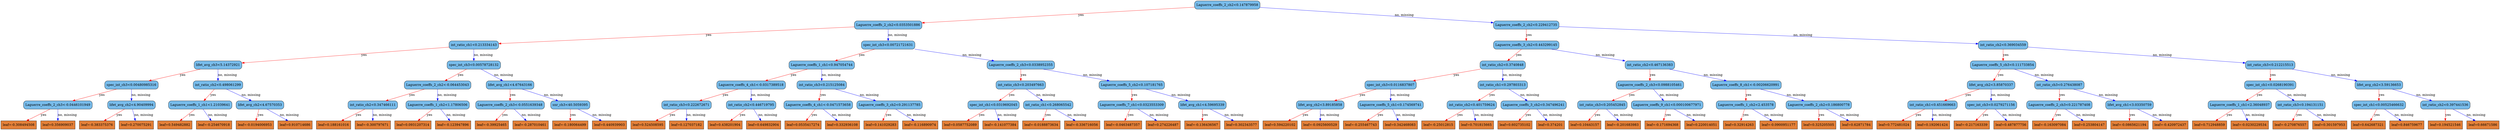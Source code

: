 digraph {
	graph [bb="0,0,8671.6,567",
		rankdir=TB
	];
	node [label="\N"];
	0	[fillcolor="#78bceb",
		height=0.5,
		label="Laguerre_coeffs_2_ch2<0.147879958",
		pos="4788.1,549",
		shape=box,
		style="filled, rounded",
		width=3.1076];
	1	[fillcolor="#78bceb",
		height=0.5,
		label="Laguerre_coeffs_2_ch2<0.0353501886",
		pos="3279.1,460.5",
		shape=box,
		style="filled, rounded",
		width=3.2014];
	0 -> 1	[color="#FF0000",
		label=yes,
		lp="4178.1,504.75",
		pos="e,3394.6,468.12 4675.9,541.57 4401.1,525.81 3695.5,485.37 3406,468.77"];
	2	[fillcolor="#78bceb",
		height=0.5,
		label="Laguerre_coeffs_2_ch2<0.229412735",
		pos="5557.1,460.5",
		shape=box,
		style="filled, rounded",
		width=3.1076];
	0 -> 2	[color="#0000FF",
		label="no, missing",
		lp="5274,504.75",
		pos="e,5445,474.11 4900.4,535.38 5042.5,519.39 5286.5,491.95 5433.7,475.39"];
	3	[fillcolor="#78bceb",
		height=0.5,
		label="int_ratio_ch1<0.213334143",
		pos="1621.1,372",
		shape=box,
		style="filled, rounded",
		width=2.3264];
	1 -> 3	[color="#FF0000",
		label=yes,
		lp="2608.1,416.25",
		pos="e,1705.2,377.39 3163.5,453.47 2852.5,437.24 2002.3,392.88 1716.4,377.97"];
	4	[fillcolor="#78bceb",
		height=0.5,
		label="spec_int_ch3<0.00721721631",
		pos="3279.1,372",
		shape=box,
		style="filled, rounded",
		width=2.5035];
	1 -> 4	[color="#0000FF",
		label="no, missing",
		lp="3311,416.25",
		pos="e,3279.1,390.35 3279.1,442.41 3279.1,430.76 3279.1,415.05 3279.1,401.52"];
	5	[fillcolor="#78bceb",
		height=0.5,
		label="Laguerre_coeffs_3_ch2<0.443299145",
		pos="5557.1,372",
		shape=box,
		style="filled, rounded",
		width=3.1076];
	2 -> 5	[color="#FF0000",
		label=yes,
		lp="5566.1,416.25",
		pos="e,5557.1,390.35 5557.1,442.41 5557.1,430.76 5557.1,415.05 5557.1,401.52"];
	6	[fillcolor="#78bceb",
		height=0.5,
		label="int_ratio_ch2<0.369034559",
		pos="6993.1,372",
		shape=box,
		style="filled, rounded",
		width=2.3264];
	2 -> 6	[color="#0000FF",
		label="no, missing",
		lp="6436,416.25",
		pos="e,6909.3,378.05 5669.2,452.75 5943.1,436.25 6642.4,394.13 6897.8,378.74"];
	7	[fillcolor="#78bceb",
		height=0.5,
		label="lifet_avg_ch3<5.14372921",
		pos="809.12,283.5",
		shape=box,
		style="filled, rounded",
		width=2.2639];
	3 -> 7	[color="#FF0000",
		label=yes,
		lp="1297.1,327.75",
		pos="e,890.91,293.21 1536.9,362.03 1383.9,345.73 1061.3,311.37 902.08,294.4"];
	8	[fillcolor="#78bceb",
		height=0.5,
		label="spec_int_ch3<0.00578728132",
		pos="1621.1,283.5",
		shape=box,
		style="filled, rounded",
		width=2.5035];
	3 -> 8	[color="#0000FF",
		label="no, missing",
		lp="1653,327.75",
		pos="e,1621.1,301.85 1621.1,353.91 1621.1,342.26 1621.1,326.55 1621.1,313.02"];
	9	[fillcolor="#78bceb",
		height=0.5,
		label="Laguerre_coeffs_1_ch1<0.947054744",
		pos="2924.1,283.5",
		shape=box,
		style="filled, rounded",
		width=3.1076];
	4 -> 9	[color="#FF0000",
		label=yes,
		lp="3143.1,327.75",
		pos="e,2995.7,301.95 3207.7,353.6 3149.7,339.46 3067.7,319.49 3006.8,304.65"];
	10	[fillcolor="#78bceb",
		height=0.5,
		label="Laguerre_coeffs_2_ch3<0.0338952355",
		pos="3545.1,283.5",
		shape=box,
		style="filled, rounded",
		width=3.2014];
	4 -> 10	[color="#0000FF",
		label="no, missing",
		lp="3468,327.75",
		pos="e,3491.7,301.87 3332.6,353.6 3375.4,339.7 3435.4,320.17 3480.8,305.42"];
	15	[fillcolor="#78bceb",
		height=0.5,
		label="spec_int_ch3<0.00480985316",
		pos="441.12,195",
		shape=box,
		style="filled, rounded",
		width=2.5035];
	7 -> 15	[color="#FF0000",
		label=yes,
		lp="667.12,239.25",
		pos="e,515.35,213.45 735.1,265.1 674.81,250.93 589.63,230.91 526.48,216.06"];
	16	[fillcolor="#78bceb",
		height=0.5,
		label="int_ratio_ch2<0.498061299",
		pos="809.12,195",
		shape=box,
		style="filled, rounded",
		width=2.3264];
	7 -> 16	[color="#0000FF",
		label="no, missing",
		lp="841,239.25",
		pos="e,809.12,213.35 809.12,265.41 809.12,253.76 809.12,238.05 809.12,224.52"];
	17	[fillcolor="#78bceb",
		height=0.5,
		label="Laguerre_coeffs_2_ch2<-0.064453043",
		pos="1507.1,195",
		shape=box,
		style="filled, rounded",
		width=3.1701];
	8 -> 17	[color="#FF0000",
		label=yes,
		lp="1584.1,239.25",
		pos="e,1529.9,213.27 1598.3,265.2 1581.3,252.3 1557.9,234.5 1539,220.18"];
	18	[fillcolor="#78bceb",
		height=0.5,
		label="lifet_avg_ch1<4.67643166",
		pos="1766.1,195",
		shape=box,
		style="filled, rounded",
		width=2.2639];
	8 -> 18	[color="#0000FF",
		label="no, missing",
		lp="1739,239.25",
		pos="e,1737.2,213.27 1650.1,265.2 1672.3,251.94 1703.2,233.52 1727.5,219.01"];
	31	[fillcolor="#78bceb",
		height=0.5,
		label="Laguerre_coeffs_2_ch3<-0.0446101949",
		pos="196.12,106.5",
		shape=box,
		style="filled, rounded",
		width=3.2639];
	15 -> 31	[color="#FF0000",
		label=yes,
		lp="350.12,150.75",
		pos="e,245.33,124.87 391.84,176.6 352.72,162.79 297.86,143.42 256.17,128.7"];
	32	[fillcolor="#78bceb",
		height=0.5,
		label="lifet_avg_ch2<4.90409994",
		pos="441.12,106.5",
		shape=box,
		style="filled, rounded",
		width=2.2639];
	15 -> 32	[color="#0000FF",
		label="no, missing",
		lp="473,150.75",
		pos="e,441.12,124.85 441.12,176.91 441.12,165.26 441.12,149.55 441.12,136.02"];
	33	[fillcolor="#78bceb",
		height=0.5,
		label="Laguerre_coeffs_1_ch1<1.21039641",
		pos="705.12,106.5",
		shape=box,
		style="filled, rounded",
		width=3.0139];
	16 -> 33	[color="#FF0000",
		label=yes,
		lp="776.12,150.75",
		pos="e,725.99,124.85 788.58,176.91 773.15,164.08 751.81,146.33 734.57,131.99"];
	34	[fillcolor="#78bceb",
		height=0.5,
		label="lifet_avg_ch2<4.67570353",
		pos="913.12,106.5",
		shape=box,
		style="filled, rounded",
		width=2.2639];
	16 -> 34	[color="#0000FF",
		label="no, missing",
		lp="903,150.75",
		pos="e,892.26,124.85 829.67,176.91 845.1,164.08 866.44,146.33 883.68,131.99"];
	63	[fillcolor="#e48038",
		height=0.5,
		label="leaf=-0.308494508",
		pos="60.125,18",
		shape=box,
		style=filled,
		width=1.6701];
	31 -> 63	[color="#FF0000",
		label=yes,
		lp="150.12,62.25",
		pos="e,87.273,36.267 168.93,88.203 148.27,75.062 119.63,56.846 96.92,42.403"];
	64	[fillcolor="#e48038",
		height=0.5,
		label="leaf=0.356909037",
		pos="196.12,18",
		shape=box,
		style=filled,
		width=1.6076];
	31 -> 64	[color="#0000FF",
		label="no, missing",
		lp="228,62.25",
		pos="e,196.12,36.35 196.12,88.41 196.12,76.758 196.12,61.047 196.12,47.519"];
	65	[fillcolor="#e48038",
		height=0.5,
		label="leaf=-0.383375376",
		pos="332.12,18",
		shape=box,
		style=filled,
		width=1.6701];
	32 -> 65	[color="#FF0000",
		label=yes,
		lp="406.12,62.25",
		pos="e,353.88,36.267 419.33,88.203 403.14,75.356 380.84,57.661 362.85,43.38"];
	66	[fillcolor="#e48038",
		height=0.5,
		label="leaf=0.270075291",
		pos="468.12,18",
		shape=box,
		style=filled,
		width=1.6076];
	32 -> 66	[color="#0000FF",
		label="no, missing",
		lp="489,62.25",
		pos="e,462.71,36.35 446.46,88.41 450.13,76.64 455.1,60.729 459.35,47.11"];
	67	[fillcolor="#e48038",
		height=0.5,
		label="leaf=0.549482882",
		pos="602.12,18",
		shape=box,
		style=filled,
		width=1.6076];
	33 -> 67	[color="#FF0000",
		label=yes,
		lp="672.12,62.25",
		pos="e,622.78,36.35 684.78,88.41 669.5,75.581 648.36,57.831 631.29,43.493"];
	68	[fillcolor="#e48038",
		height=0.5,
		label="leaf=-0.254670918",
		pos="738.12,18",
		shape=box,
		style=filled,
		width=1.6701];
	33 -> 68	[color="#0000FF",
		label="no, missing",
		lp="757,62.25",
		pos="e,731.51,36.35 711.64,88.41 716.18,76.522 722.33,60.41 727.56,46.702"];
	69	[fillcolor="#e48038",
		height=0.5,
		label="leaf=-0.0194006953",
		pos="880.12,18",
		shape=box,
		style=filled,
		width=1.7639];
	34 -> 69	[color="#FF0000",
		label=yes,
		lp="909.12,62.25",
		pos="e,886.74,36.35 906.61,88.41 902.07,76.522 895.92,60.41 890.69,46.702"];
	70	[fillcolor="#e48038",
		height=0.5,
		label="leaf=0.910714686",
		pos="1019.1,18",
		shape=box,
		style=filled,
		width=1.6076];
	34 -> 70	[color="#0000FF",
		label="no, missing",
		lp="1008,62.25",
		pos="e,997.97,36.267 934.32,88.203 950.06,75.356 971.75,57.661 989.25,43.38"];
	35	[fillcolor="#78bceb",
		height=0.5,
		label="int_ratio_ch2<0.347466111",
		pos="1289.1,106.5",
		shape=box,
		style="filled, rounded",
		width=2.3264];
	17 -> 35	[color="#FF0000",
		label=yes,
		lp="1427.1,150.75",
		pos="e,1332.9,124.87 1463.3,176.6 1428.8,162.9 1380.5,143.75 1343.5,129.08"];
	36	[fillcolor="#78bceb",
		height=0.5,
		label="Laguerre_coeffs_1_ch2<1.17806506",
		pos="1507.1,106.5",
		shape=box,
		style="filled, rounded",
		width=3.0139];
	17 -> 36	[color="#0000FF",
		label="no, missing",
		lp="1539,150.75",
		pos="e,1507.1,124.85 1507.1,176.91 1507.1,165.26 1507.1,149.55 1507.1,136.02"];
	37	[fillcolor="#78bceb",
		height=0.5,
		label="Laguerre_coeffs_2_ch3<-0.0551639348",
		pos="1766.1,106.5",
		shape=box,
		style="filled, rounded",
		width=3.2639];
	18 -> 37	[color="#FF0000",
		label=yes,
		lp="1775.1,150.75",
		pos="e,1766.1,124.85 1766.1,176.91 1766.1,165.26 1766.1,149.55 1766.1,136.02"];
	38	[fillcolor="#78bceb",
		height=0.5,
		label="snr_ch3<40.5059395",
		pos="1975.1,106.5",
		shape=box,
		style="filled, rounded",
		width=1.8264];
	18 -> 38	[color="#0000FF",
		label="no, missing",
		lp="1922,150.75",
		pos="e,1933.1,124.87 1808.2,176.6 1841.1,162.96 1887.1,143.91 1922.5,129.27"];
	71	[fillcolor="#e48038",
		height=0.5,
		label="leaf=0.188161016",
		pos="1153.1,18",
		shape=box,
		style=filled,
		width=1.6076];
	35 -> 71	[color="#FF0000",
		label=yes,
		lp="1243.1,62.25",
		pos="e,1180.3,36.267 1261.9,88.203 1241.3,75.062 1212.6,56.846 1189.9,42.403"];
	72	[fillcolor="#e48038",
		height=0.5,
		label="leaf=-0.300797671",
		pos="1289.1,18",
		shape=box,
		style=filled,
		width=1.6701];
	35 -> 72	[color="#0000FF",
		label="no, missing",
		lp="1321,62.25",
		pos="e,1289.1,36.35 1289.1,88.41 1289.1,76.758 1289.1,61.047 1289.1,47.519"];
	73	[fillcolor="#e48038",
		height=0.5,
		label="leaf=0.0931207314",
		pos="1428.1,18",
		shape=box,
		style=filled,
		width=1.7014];
	36 -> 73	[color="#FF0000",
		label=yes,
		lp="1484.1,62.25",
		pos="e,1444,36.35 1491.5,88.41 1480.1,75.934 1464.5,58.805 1451.6,44.685"];
	74	[fillcolor="#e48038",
		height=0.5,
		label="leaf=-0.123947896",
		pos="1567.1,18",
		shape=box,
		style=filled,
		width=1.6701];
	36 -> 74	[color="#0000FF",
		label="no, missing",
		lp="1575,62.25",
		pos="e,1555.1,36.35 1519,88.41 1527.5,76.169 1539.1,59.449 1548.8,45.487"];
	75	[fillcolor="#e48038",
		height=0.5,
		label="leaf=-0.39925465",
		pos="1702.1,18",
		shape=box,
		style=filled,
		width=1.5764];
	37 -> 75	[color="#FF0000",
		label=yes,
		lp="1749.1,62.25",
		pos="e,1715,36.35 1753.5,88.41 1744.4,76.169 1732.1,59.449 1721.7,45.487"];
	76	[fillcolor="#e48038",
		height=0.5,
		label="leaf=-0.287010461",
		pos="1837.1,18",
		shape=box,
		style=filled,
		width=1.6701];
	37 -> 76	[color="#0000FF",
		label="no, missing",
		lp="1840,62.25",
		pos="e,1822.9,36.35 1780.2,88.41 1790.3,76.051 1804.2,59.127 1815.7,45.085"];
	77	[fillcolor="#e48038",
		height=0.5,
		label="leaf=-0.180064499",
		pos="1975.1,18",
		shape=box,
		style=filled,
		width=1.6701];
	38 -> 77	[color="#FF0000",
		label=yes,
		lp="1984.1,62.25",
		pos="e,1975.1,36.35 1975.1,88.41 1975.1,76.758 1975.1,61.047 1975.1,47.519"];
	78	[fillcolor="#e48038",
		height=0.5,
		label="leaf=0.440939903",
		pos="2111.1,18",
		shape=box,
		style=filled,
		width=1.6076];
	38 -> 78	[color="#0000FF",
		label="no, missing",
		lp="2088,62.25",
		pos="e,2084,36.267 2002.3,88.203 2023,75.062 2051.6,56.846 2074.3,42.403"];
	19	[fillcolor="#78bceb",
		height=0.5,
		label="Laguerre_coeffs_4_ch1<-0.0317389518",
		pos="2592.1,195",
		shape=box,
		style="filled, rounded",
		width=3.2639];
	9 -> 19	[color="#FF0000",
		label=yes,
		lp="2797.1,239.25",
		pos="e,2659.1,213.45 2857.3,265.1 2803.3,251.02 2727.1,231.16 2670.2,216.34"];
	20	[fillcolor="#78bceb",
		height=0.5,
		label="int_ratio_ch3<0.215125084",
		pos="2924.1,195",
		shape=box,
		style="filled, rounded",
		width=2.3264];
	9 -> 20	[color="#0000FF",
		label="no, missing",
		lp="2956,239.25",
		pos="e,2924.1,213.35 2924.1,265.41 2924.1,253.76 2924.1,238.05 2924.1,224.52"];
	21	[fillcolor="#78bceb",
		height=0.5,
		label="int_ratio_ch3<0.203497663",
		pos="3545.1,195",
		shape=box,
		style="filled, rounded",
		width=2.3264];
	10 -> 21	[color="#FF0000",
		label=yes,
		lp="3554.1,239.25",
		pos="e,3545.1,213.35 3545.1,265.41 3545.1,253.76 3545.1,238.05 3545.1,224.52"];
	22	[fillcolor="#78bceb",
		height=0.5,
		label="Laguerre_coeffs_5_ch2<0.107181765",
		pos="3925.1,195",
		shape=box,
		style="filled, rounded",
		width=3.1076];
	10 -> 22	[color="#0000FF",
		label="no, missing",
		lp="3802,239.25",
		pos="e,3848.5,213.45 3621.6,265.1 3684,250.9 3772.1,230.82 3837.4,215.97"];
	39	[fillcolor="#78bceb",
		height=0.5,
		label="int_ratio_ch3<0.222672671",
		pos="2379.1,106.5",
		shape=box,
		style="filled, rounded",
		width=2.3264];
	19 -> 39	[color="#FF0000",
		label=yes,
		lp="2514.1,150.75",
		pos="e,2421.9,124.87 2549.3,176.6 2515.6,162.9 2468.4,143.75 2432.3,129.08"];
	40	[fillcolor="#78bceb",
		height=0.5,
		label="int_ratio_ch2<0.446719795",
		pos="2592.1,106.5",
		shape=box,
		style="filled, rounded",
		width=2.3264];
	19 -> 40	[color="#0000FF",
		label="no, missing",
		lp="2624,150.75",
		pos="e,2592.1,124.85 2592.1,176.91 2592.1,165.26 2592.1,149.55 2592.1,136.02"];
	41	[fillcolor="#78bceb",
		height=0.5,
		label="Laguerre_coeffs_4_ch1<-0.0471573658",
		pos="2837.1,106.5",
		shape=box,
		style="filled, rounded",
		width=3.2639];
	20 -> 41	[color="#FF0000",
		label=yes,
		lp="2898.1,150.75",
		pos="e,2854.6,124.85 2906.9,176.91 2894.3,164.32 2876.8,146.98 2862.6,132.79"];
	42	[fillcolor="#78bceb",
		height=0.5,
		label="Laguerre_coeffs_3_ch2<0.291137785",
		pos="3084.1,106.5",
		shape=box,
		style="filled, rounded",
		width=3.1076];
	20 -> 42	[color="#0000FF",
		label="no, missing",
		lp="3051,150.75",
		pos="e,3051.9,124.91 2956.1,176.7 2980.8,163.37 3015.1,144.81 3042,130.27"];
	79	[fillcolor="#e48038",
		height=0.5,
		label="leaf=0.524508595",
		pos="2245.1,18",
		shape=box,
		style=filled,
		width=1.6076];
	39 -> 79	[color="#FF0000",
		label=yes,
		lp="2334.1,62.25",
		pos="e,2271.9,36.267 2352.3,88.203 2332,75.062 2303.8,56.846 2281.4,42.403"];
	80	[fillcolor="#e48038",
		height=0.5,
		label="leaf=0.127037182",
		pos="2379.1,18",
		shape=box,
		style=filled,
		width=1.6076];
	39 -> 80	[color="#0000FF",
		label="no, missing",
		lp="2411,62.25",
		pos="e,2379.1,36.35 2379.1,88.41 2379.1,76.758 2379.1,61.047 2379.1,47.519"];
	81	[fillcolor="#e48038",
		height=0.5,
		label="leaf=0.438201904",
		pos="2513.1,18",
		shape=box,
		style=filled,
		width=1.6076];
	40 -> 81	[color="#FF0000",
		label=yes,
		lp="2569.1,62.25",
		pos="e,2529,36.35 2576.5,88.41 2565.1,75.934 2549.5,58.805 2536.6,44.685"];
	82	[fillcolor="#e48038",
		height=0.5,
		label="leaf=0.649832904",
		pos="2647.1,18",
		shape=box,
		style=filled,
		width=1.6076];
	40 -> 82	[color="#0000FF",
		label="no, missing",
		lp="2657,62.25",
		pos="e,2636.1,36.35 2603,88.41 2610.7,76.287 2621.2,59.77 2630,45.89"];
	83	[fillcolor="#e48038",
		height=0.5,
		label="leaf=0.0535417274",
		pos="2784.1,18",
		shape=box,
		style=filled,
		width=1.7014];
	41 -> 83	[color="#FF0000",
		label=yes,
		lp="2825.1,62.25",
		pos="e,2794.8,36.35 2826.7,88.41 2819.2,76.287 2809.1,59.77 2800.6,45.89"];
	84	[fillcolor="#e48038",
		height=0.5,
		label="leaf=0.332936108",
		pos="2921.1,18",
		shape=box,
		style=filled,
		width=1.6076];
	41 -> 84	[color="#0000FF",
		label="no, missing",
		lp="2919,62.25",
		pos="e,2904.3,36.35 2853.7,88.41 2866,75.816 2882.8,58.481 2896.6,44.286"];
	85	[fillcolor="#e48038",
		height=0.5,
		label="leaf=0.141029283",
		pos="3055.1,18",
		shape=box,
		style=filled,
		width=1.6076];
	42 -> 85	[color="#FF0000",
		label=yes,
		lp="3082.1,62.25",
		pos="e,3060.9,36.35 3078.4,88.41 3074.4,76.64 3069.1,60.729 3064.5,47.11"];
	86	[fillcolor="#e48038",
		height=0.5,
		label="leaf=-0.116890974",
		pos="3191.1,18",
		shape=box,
		style=filled,
		width=1.6701];
	42 -> 86	[color="#0000FF",
		label="no, missing",
		lp="3180,62.25",
		pos="e,3169.8,36.267 3105.5,88.203 3121.4,75.356 3143.3,57.661 3161,43.38"];
	43	[fillcolor="#78bceb",
		height=0.5,
		label="spec_int_ch1<0.0319692045",
		pos="3445.1,106.5",
		shape=box,
		style="filled, rounded",
		width=2.4097];
	21 -> 43	[color="#FF0000",
		label=yes,
		lp="3513.1,150.75",
		pos="e,3465.2,124.85 3525.4,176.91 3510.5,164.08 3490,146.33 3473.4,131.99"];
	44	[fillcolor="#78bceb",
		height=0.5,
		label="int_ratio_ch1<0.268065542",
		pos="3634.1,106.5",
		shape=box,
		style="filled, rounded",
		width=2.3264];
	21 -> 44	[color="#0000FF",
		label="no, missing",
		lp="3630,150.75",
		pos="e,3616.3,124.85 3562.7,176.91 3575.7,164.32 3593.5,146.98 3608.1,132.79"];
	45	[fillcolor="#78bceb",
		height=0.5,
		label="Laguerre_coeffs_7_ch1<0.0323553309",
		pos="3925.1,106.5",
		shape=box,
		style="filled, rounded",
		width=3.2014];
	22 -> 45	[color="#FF0000",
		label=yes,
		lp="3934.1,150.75",
		pos="e,3925.1,124.85 3925.1,176.91 3925.1,165.26 3925.1,149.55 3925.1,136.02"];
	46	[fillcolor="#78bceb",
		height=0.5,
		label="lifet_avg_ch1<4.59695339",
		pos="4170.1,106.5",
		shape=box,
		style="filled, rounded",
		width=2.2639];
	22 -> 46	[color="#0000FF",
		label="no, missing",
		lp="4102,150.75",
		pos="e,4120.9,124.87 3974.4,176.6 4013.5,162.79 4068.4,143.42 4110.1,128.7"];
	87	[fillcolor="#e48038",
		height=0.5,
		label="leaf=0.0587752089",
		pos="3330.1,18",
		shape=box,
		style=filled,
		width=1.7014];
	43 -> 87	[color="#FF0000",
		label=yes,
		lp="3407.1,62.25",
		pos="e,3353.1,36.267 3422.1,88.203 3405,75.297 3381.3,57.498 3362.3,43.183"];
	88	[fillcolor="#e48038",
		height=0.5,
		label="leaf=-0.141077384",
		pos="3469.1,18",
		shape=box,
		style=filled,
		width=1.6701];
	43 -> 88	[color="#0000FF",
		label="no, missing",
		lp="3492,62.25",
		pos="e,3464.3,36.35 3449.9,88.41 3453.1,76.64 3457.5,60.729 3461.3,47.11"];
	89	[fillcolor="#e48038",
		height=0.5,
		label="leaf=-0.0188873634",
		pos="3611.1,18",
		shape=box,
		style=filled,
		width=1.7639];
	44 -> 89	[color="#FF0000",
		label=yes,
		lp="3634.1,62.25",
		pos="e,3615.7,36.35 3629.6,88.41 3626.5,76.64 3622.2,60.729 3618.6,47.11"];
	90	[fillcolor="#e48038",
		height=0.5,
		label="leaf=-0.336716056",
		pos="3753.1,18",
		shape=box,
		style=filled,
		width=1.6701];
	44 -> 90	[color="#0000FF",
		label="no, missing",
		lp="3737,62.25",
		pos="e,3729.4,36.267 3657.9,88.203 3675.8,75.238 3700.4,57.336 3720.1,42.988"];
	91	[fillcolor="#e48038",
		height=0.5,
		label="leaf=-0.0463487357",
		pos="3895.1,18",
		shape=box,
		style=filled,
		width=1.7639];
	45 -> 91	[color="#FF0000",
		label=yes,
		lp="3922.1,62.25",
		pos="e,3901.1,36.35 3919.2,88.41 3915.1,76.64 3909.6,60.729 3904.9,47.11"];
	92	[fillcolor="#e48038",
		height=0.5,
		label="leaf=0.274226487",
		pos="4034.1,18",
		shape=box,
		style=filled,
		width=1.6076];
	45 -> 92	[color="#0000FF",
		label="no, missing",
		lp="4022,62.25",
		pos="e,4012.4,36.267 3946.9,88.203 3963.1,75.356 3985.4,57.661 4003.4,43.38"];
	93	[fillcolor="#e48038",
		height=0.5,
		label="leaf=-0.136436567",
		pos="4170.1,18",
		shape=box,
		style=filled,
		width=1.6701];
	46 -> 93	[color="#FF0000",
		label=yes,
		lp="4179.1,62.25",
		pos="e,4170.1,36.35 4170.1,88.41 4170.1,76.758 4170.1,61.047 4170.1,47.519"];
	94	[fillcolor="#e48038",
		height=0.5,
		label="leaf=0.302343577",
		pos="4306.1,18",
		shape=box,
		style=filled,
		width=1.6076];
	46 -> 94	[color="#0000FF",
		label="no, missing",
		lp="4283,62.25",
		pos="e,4279,36.267 4197.3,88.203 4218,75.062 4246.6,56.846 4269.3,42.403"];
	11	[fillcolor="#78bceb",
		height=0.5,
		label="int_ratio_ch2<0.3740848",
		pos="5147.1,283.5",
		shape=box,
		style="filled, rounded",
		width=2.1389];
	5 -> 11	[color="#FF0000",
		label=yes,
		lp="5398.1,327.75",
		pos="e,5224.6,300.85 5474.6,353.6 5405.4,338.99 5306.7,318.16 5235.7,303.2"];
	12	[fillcolor="#78bceb",
		height=0.5,
		label="int_ratio_ch2<0.467136383",
		pos="5816.1,283.5",
		shape=box,
		style="filled, rounded",
		width=2.3264];
	5 -> 12	[color="#0000FF",
		label="no, missing",
		lp="5742,327.75",
		pos="e,5764.1,301.87 5609.2,353.6 5650.8,339.73 5709.1,320.25 5753.2,305.51"];
	13	[fillcolor="#78bceb",
		height=0.5,
		label="Laguerre_coeffs_5_ch3<0.111733854",
		pos="6993.1,283.5",
		shape=box,
		style="filled, rounded",
		width=3.1076];
	6 -> 13	[color="#FF0000",
		label=yes,
		lp="7002.1,327.75",
		pos="e,6993.1,301.85 6993.1,353.91 6993.1,342.26 6993.1,326.55 6993.1,313.02"];
	14	[fillcolor="#78bceb",
		height=0.5,
		label="int_ratio_ch3<0.212215513",
		pos="7867.1,283.5",
		shape=box,
		style="filled, rounded",
		width=2.3264];
	6 -> 14	[color="#0000FF",
		label="no, missing",
		lp="7541,327.75",
		pos="e,7783,292.82 7077.3,362.67 7240.7,346.5 7599.8,310.96 7771.7,293.94"];
	23	[fillcolor="#78bceb",
		height=0.5,
		label="spec_int_ch3<0.0116837807",
		pos="4823.1,195",
		shape=box,
		style="filled, rounded",
		width=2.4097];
	11 -> 23	[color="#FF0000",
		label=yes,
		lp="5024.1,239.25",
		pos="e,4888.5,213.45 5081.9,265.1 5029.2,251.02 4954.8,231.16 4899.3,216.34"];
	24	[fillcolor="#78bceb",
		height=0.5,
		label="int_ratio_ch1<0.297803313",
		pos="5147.1,195",
		shape=box,
		style="filled, rounded",
		width=2.3264];
	11 -> 24	[color="#0000FF",
		label="no, missing",
		lp="5179,239.25",
		pos="e,5147.1,213.35 5147.1,265.41 5147.1,253.76 5147.1,238.05 5147.1,224.52"];
	25	[fillcolor="#78bceb",
		height=0.5,
		label="Laguerre_coeffs_2_ch3<0.0988105461",
		pos="5816.1,195",
		shape=box,
		style="filled, rounded",
		width=3.2014];
	12 -> 25	[color="#FF0000",
		label=yes,
		lp="5825.1,239.25",
		pos="e,5816.1,213.35 5816.1,265.41 5816.1,253.76 5816.1,238.05 5816.1,224.52"];
	26	[fillcolor="#78bceb",
		height=0.5,
		label="Laguerre_coeffs_8_ch1<-0.00206620991",
		pos="6077.1,195",
		shape=box,
		style="filled, rounded",
		width=3.3576];
	12 -> 26	[color="#0000FF",
		label="no, missing",
		lp="6002,239.25",
		pos="e,6024.7,213.37 5868.6,265.1 5910.6,251.2 5969.5,231.67 6014,216.92"];
	47	[fillcolor="#78bceb",
		height=0.5,
		label="lifet_avg_ch2<3.89185858",
		pos="4579.1,106.5",
		shape=box,
		style="filled, rounded",
		width=2.2639];
	23 -> 47	[color="#FF0000",
		label=yes,
		lp="4732.1,150.75",
		pos="e,4628.1,124.87 4774,176.6 4735.1,162.79 4680.4,143.42 4638.9,128.7"];
	48	[fillcolor="#78bceb",
		height=0.5,
		label="Laguerre_coeffs_5_ch1<0.174569741",
		pos="4823.1,106.5",
		shape=box,
		style="filled, rounded",
		width=3.1076];
	23 -> 48	[color="#0000FF",
		label="no, missing",
		lp="4855,150.75",
		pos="e,4823.1,124.85 4823.1,176.91 4823.1,165.26 4823.1,149.55 4823.1,136.02"];
	49	[fillcolor="#78bceb",
		height=0.5,
		label="int_ratio_ch2<0.401759624",
		pos="5083.1,106.5",
		shape=box,
		style="filled, rounded",
		width=2.3264];
	24 -> 49	[color="#FF0000",
		label=yes,
		lp="5130.1,150.75",
		pos="e,5096,124.85 5134.5,176.91 5125.4,164.67 5113.1,147.95 5102.7,133.99"];
	50	[fillcolor="#78bceb",
		height=0.5,
		label="Laguerre_coeffs_3_ch2<0.347496241",
		pos="5297.1,106.5",
		shape=box,
		style="filled, rounded",
		width=3.1076];
	24 -> 50	[color="#0000FF",
		label="no, missing",
		lp="5268,150.75",
		pos="e,5266.9,124.91 5177.1,176.7 5200,163.49 5231.9,145.14 5257,130.66"];
	95	[fillcolor="#e48038",
		height=0.5,
		label="leaf=0.594220102",
		pos="4440.1,18",
		shape=box,
		style=filled,
		width=1.6076];
	47 -> 95	[color="#FF0000",
		label=yes,
		lp="4531.1,62.25",
		pos="e,4467.9,36.267 4551.3,88.203 4530.1,75.003 4500.7,56.683 4477.4,42.209"];
	96	[fillcolor="#e48038",
		height=0.5,
		label="leaf=-0.0925600529",
		pos="4579.1,18",
		shape=box,
		style=filled,
		width=1.7639];
	47 -> 96	[color="#0000FF",
		label="no, missing",
		lp="4611,62.25",
		pos="e,4579.1,36.35 4579.1,88.41 4579.1,76.758 4579.1,61.047 4579.1,47.519"];
	97	[fillcolor="#e48038",
		height=0.5,
		label="leaf=-0.255467743",
		pos="4721.1,18",
		shape=box,
		style=filled,
		width=1.6701];
	48 -> 97	[color="#FF0000",
		label=yes,
		lp="4791.1,62.25",
		pos="e,4741.6,36.35 4803,88.41 4787.8,75.581 4766.9,57.831 4750,43.493"];
	98	[fillcolor="#e48038",
		height=0.5,
		label="leaf=0.342468083",
		pos="4857.1,18",
		shape=box,
		style=filled,
		width=1.6076];
	48 -> 98	[color="#0000FF",
		label="no, missing",
		lp="4876,62.25",
		pos="e,4850.3,36.35 4829.8,88.41 4834.5,76.522 4840.8,60.41 4846.2,46.702"];
	99	[fillcolor="#e48038",
		height=0.5,
		label="leaf=-0.25012815",
		pos="4990.1,18",
		shape=box,
		style=filled,
		width=1.5764];
	49 -> 99	[color="#FF0000",
		label=yes,
		lp="5054.1,62.25",
		pos="e,5008.8,36.35 5064.8,88.41 5051.1,75.698 5032.2,58.157 5016.9,43.889"];
	100	[fillcolor="#e48038",
		height=0.5,
		label="leaf=0.701815665",
		pos="5123.1,18",
		shape=box,
		style=filled,
		width=1.6076];
	49 -> 100	[color="#0000FF",
		label="no, missing",
		lp="5139,62.25",
		pos="e,5115.1,36.35 5091,88.41 5096.5,76.522 5104,60.41 5110.3,46.702"];
	101	[fillcolor="#e48038",
		height=0.5,
		label="leaf=0.602735102",
		pos="5257.1,18",
		shape=box,
		style=filled,
		width=1.6076];
	50 -> 101	[color="#FF0000",
		label=yes,
		lp="5290.1,62.25",
		pos="e,5265.1,36.35 5289.2,88.41 5283.7,76.522 5276.3,60.41 5269.9,46.702"];
	102	[fillcolor="#e48038",
		height=0.5,
		label="leaf=0.374201",
		pos="5381.1,18",
		shape=box,
		style=filled,
		width=1.3264];
	50 -> 102	[color="#0000FF",
		label="no, missing",
		lp="5379,62.25",
		pos="e,5364.3,36.35 5313.7,88.41 5326,75.816 5342.8,58.481 5356.6,44.286"];
	51	[fillcolor="#78bceb",
		height=0.5,
		label="int_ratio_ch3<0.205452845",
		pos="5605.1,106.5",
		shape=box,
		style="filled, rounded",
		width=2.3264];
	25 -> 51	[color="#FF0000",
		label=yes,
		lp="5739.1,150.75",
		pos="e,5647.5,124.87 5773.7,176.6 5740.3,162.9 5693.5,143.75 5657.8,129.08"];
	52	[fillcolor="#78bceb",
		height=0.5,
		label="Laguerre_coeffs_9_ch1<0.000100677971",
		pos="5829.1,106.5",
		shape=box,
		style="filled, rounded",
		width=3.3889];
	25 -> 52	[color="#0000FF",
		label="no, missing",
		lp="5856,150.75",
		pos="e,5826.5,124.85 5818.7,176.91 5820.4,165.26 5822.8,149.55 5824.8,136.02"];
	53	[fillcolor="#78bceb",
		height=0.5,
		label="Laguerre_coeffs_1_ch2<2.453578",
		pos="6077.1,106.5",
		shape=box,
		style="filled, rounded",
		width=2.8264];
	26 -> 53	[color="#FF0000",
		label=yes,
		lp="6086.1,150.75",
		pos="e,6077.1,124.85 6077.1,176.91 6077.1,165.26 6077.1,149.55 6077.1,136.02"];
	54	[fillcolor="#78bceb",
		height=0.5,
		label="Laguerre_coeffs_2_ch2<0.186800778",
		pos="6313.1,106.5",
		shape=box,
		style="filled, rounded",
		width=3.1076];
	26 -> 54	[color="#0000FF",
		label="no, missing",
		lp="6249,150.75",
		pos="e,6265.7,124.87 6124.6,176.6 6162.2,162.82 6214.9,143.5 6255,128.79"];
	103	[fillcolor="#e48038",
		height=0.5,
		label="leaf=0.10443157",
		pos="5501.1,18",
		shape=box,
		style=filled,
		width=1.5139];
	51 -> 103	[color="#FF0000",
		label=yes,
		lp="5572.1,62.25",
		pos="e,5522,36.35 5584.6,88.41 5569.2,75.581 5547.8,57.831 5530.6,43.493"];
	104	[fillcolor="#e48038",
		height=0.5,
		label="leaf=-0.201683983",
		pos="5634.1,18",
		shape=box,
		style=filled,
		width=1.6701];
	51 -> 104	[color="#0000FF",
		label="no, missing",
		lp="5655,62.25",
		pos="e,5628.3,36.35 5610.9,88.41 5614.8,76.64 5620.1,60.729 5624.7,47.11"];
	105	[fillcolor="#e48038",
		height=0.5,
		label="leaf=-0.171694368",
		pos="5772.1,18",
		shape=box,
		style=filled,
		width=1.6701];
	52 -> 105	[color="#FF0000",
		label=yes,
		lp="5815.1,62.25",
		pos="e,5783.6,36.35 5817.9,88.41 5809.9,76.287 5799,59.77 5789.8,45.89"];
	106	[fillcolor="#e48038",
		height=0.5,
		label="leaf=0.220014051",
		pos="5908.1,18",
		shape=box,
		style=filled,
		width=1.6076];
	52 -> 106	[color="#0000FF",
		label="no, missing",
		lp="5908,62.25",
		pos="e,5892.3,36.35 5844.7,88.41 5856.1,75.934 5871.8,58.805 5884.7,44.685"];
	107	[fillcolor="#e48038",
		height=0.5,
		label="leaf=0.32914263",
		pos="6038.1,18",
		shape=box,
		style=filled,
		width=1.5139];
	53 -> 107	[color="#FF0000",
		label=yes,
		lp="6070.1,62.25",
		pos="e,6045.9,36.35 6069.4,88.41 6064.1,76.522 6056.8,60.41 6050.6,46.702"];
	108	[fillcolor="#e48038",
		height=0.5,
		label="leaf=-0.0900951177",
		pos="6174.1,18",
		shape=box,
		style=filled,
		width=1.7639];
	53 -> 108	[color="#0000FF",
		label="no, missing",
		lp="6167,62.25",
		pos="e,6154.7,36.35 6096.3,88.41 6110.5,75.698 6130.2,58.157 6146.2,43.889"];
	109	[fillcolor="#e48038",
		height=0.5,
		label="leaf=0.325205505",
		pos="6313.1,18",
		shape=box,
		style=filled,
		width=1.6076];
	54 -> 109	[color="#FF0000",
		label=yes,
		lp="6322.1,62.25",
		pos="e,6313.1,36.35 6313.1,88.41 6313.1,76.758 6313.1,61.047 6313.1,47.519"];
	110	[fillcolor="#e48038",
		height=0.5,
		label="leaf=0.62871784",
		pos="6443.1,18",
		shape=box,
		style=filled,
		width=1.5139];
	54 -> 110	[color="#0000FF",
		label="no, missing",
		lp="6422,62.25",
		pos="e,6417.2,36.267 6339.1,88.203 6358.8,75.12 6386,57.01 6407.7,42.597"];
	27	[fillcolor="#78bceb",
		height=0.5,
		label="lifet_avg_ch2<3.85870337",
		pos="6897.1,195",
		shape=box,
		style="filled, rounded",
		width=2.2639];
	13 -> 27	[color="#FF0000",
		label=yes,
		lp="6963.1,239.25",
		pos="e,6916.4,213.35 6974.2,265.41 6960.1,252.7 6940.6,235.16 6924.7,220.89"];
	28	[fillcolor="#78bceb",
		height=0.5,
		label="int_ratio_ch3<0.276438087",
		pos="7147.1,195",
		shape=box,
		style="filled, rounded",
		width=2.3264];
	13 -> 28	[color="#0000FF",
		label="no, missing",
		lp="7116,239.25",
		pos="e,7116.1,213.41 7023.9,265.2 7047.6,251.93 7080.4,233.48 7106.2,218.96"];
	29	[fillcolor="#78bceb",
		height=0.5,
		label="spec_int_ch1<0.0268190391",
		pos="7867.1,195",
		shape=box,
		style="filled, rounded",
		width=2.4097];
	14 -> 29	[color="#FF0000",
		label=yes,
		lp="7876.1,239.25",
		pos="e,7867.1,213.35 7867.1,265.41 7867.1,253.76 7867.1,238.05 7867.1,224.52"];
	30	[fillcolor="#78bceb",
		height=0.5,
		label="lifet_avg_ch2<3.59136653",
		pos="8257.1,195",
		shape=box,
		style="filled, rounded",
		width=2.2639];
	14 -> 30	[color="#0000FF",
		label="no, missing",
		lp="8129,239.25",
		pos="e,8178.5,213.45 7945.6,265.1 8009.7,250.87 8100.5,230.74 8167.5,215.88"];
	55	[fillcolor="#78bceb",
		height=0.5,
		label="int_ratio_ch1<0.451669663",
		pos="6707.1,106.5",
		shape=box,
		style="filled, rounded",
		width=2.3264];
	27 -> 55	[color="#FF0000",
		label=yes,
		lp="6829.1,150.75",
		pos="e,6745.4,124.91 6859.1,176.7 6829.3,163.13 6787.6,144.16 6755.5,129.51"];
	56	[fillcolor="#78bceb",
		height=0.5,
		label="spec_int_ch3<0.0279271156",
		pos="6897.1,106.5",
		shape=box,
		style="filled, rounded",
		width=2.4097];
	27 -> 56	[color="#0000FF",
		label="no, missing",
		lp="6929,150.75",
		pos="e,6897.1,124.85 6897.1,176.91 6897.1,165.26 6897.1,149.55 6897.1,136.02"];
	57	[fillcolor="#78bceb",
		height=0.5,
		label="Laguerre_coeffs_2_ch3<0.221787408",
		pos="7147.1,106.5",
		shape=box,
		style="filled, rounded",
		width=3.1076];
	28 -> 57	[color="#FF0000",
		label=yes,
		lp="7156.1,150.75",
		pos="e,7147.1,124.85 7147.1,176.91 7147.1,165.26 7147.1,149.55 7147.1,136.02"];
	58	[fillcolor="#78bceb",
		height=0.5,
		label="lifet_avg_ch1<3.03350759",
		pos="7390.1,106.5",
		shape=box,
		style="filled, rounded",
		width=2.2639];
	28 -> 58	[color="#0000FF",
		label="no, missing",
		lp="7323,150.75",
		pos="e,7341.3,124.87 7196,176.6 7234.8,162.79 7289.2,143.42 7330.6,128.7"];
	111	[fillcolor="#e48038",
		height=0.5,
		label="leaf=0.772481024",
		pos="6573.1,18",
		shape=box,
		style=filled,
		width=1.6076];
	55 -> 111	[color="#FF0000",
		label=yes,
		lp="6662.1,62.25",
		pos="e,6599.9,36.267 6680.3,88.203 6660,75.062 6631.8,56.846 6609.4,42.403"];
	112	[fillcolor="#e48038",
		height=0.5,
		label="leaf=0.192061424",
		pos="6707.1,18",
		shape=box,
		style=filled,
		width=1.6076];
	55 -> 112	[color="#0000FF",
		label="no, missing",
		lp="6739,62.25",
		pos="e,6707.1,36.35 6707.1,88.41 6707.1,76.758 6707.1,61.047 6707.1,47.519"];
	113	[fillcolor="#e48038",
		height=0.5,
		label="leaf=-0.217163339",
		pos="6843.1,18",
		shape=box,
		style=filled,
		width=1.6701];
	56 -> 113	[color="#FF0000",
		label=yes,
		lp="6884.1,62.25",
		pos="e,6854,36.35 6886.5,88.41 6878.9,76.287 6868.6,59.77 6859.9,45.89"];
	114	[fillcolor="#e48038",
		height=0.5,
		label="leaf=0.487877756",
		pos="6979.1,18",
		shape=box,
		style=filled,
		width=1.6076];
	56 -> 114	[color="#0000FF",
		label="no, missing",
		lp="6978,62.25",
		pos="e,6962.7,36.35 6913.3,88.41 6925.2,75.934 6941.4,58.805 6954.8,44.685"];
	115	[fillcolor="#e48038",
		height=0.5,
		label="leaf=-0.163097084",
		pos="7115.1,18",
		shape=box,
		style=filled,
		width=1.6701];
	57 -> 115	[color="#FF0000",
		label=yes,
		lp="7143.1,62.25",
		pos="e,7121.5,36.35 7140.8,88.41 7136.4,76.64 7130.6,60.729 7125.5,47.11"];
	116	[fillcolor="#e48038",
		height=0.5,
		label="leaf=0.253804147",
		pos="7251.1,18",
		shape=box,
		style=filled,
		width=1.6076];
	57 -> 116	[color="#0000FF",
		label="no, missing",
		lp="7241,62.25",
		pos="e,7230.3,36.35 7167.7,88.41 7183.1,75.581 7204.4,57.831 7221.7,43.493"];
	117	[fillcolor="#e48038",
		height=0.5,
		label="leaf=-0.0865621194",
		pos="7390.1,18",
		shape=box,
		style=filled,
		width=1.7639];
	58 -> 117	[color="#FF0000",
		label=yes,
		lp="7399.1,62.25",
		pos="e,7390.1,36.35 7390.1,88.41 7390.1,76.758 7390.1,61.047 7390.1,47.519"];
	118	[fillcolor="#e48038",
		height=0.5,
		label="leaf=-0.420972437",
		pos="7532.1,18",
		shape=box,
		style=filled,
		width=1.6701];
	58 -> 118	[color="#0000FF",
		label="no, missing",
		lp="7506,62.25",
		pos="e,7503.8,36.267 7418.5,88.203 7440.2,75.003 7470.3,56.683 7494,42.209"];
	59	[fillcolor="#78bceb",
		height=0.5,
		label="Laguerre_coeffs_1_ch1<2.36048937",
		pos="7773.1,106.5",
		shape=box,
		style="filled, rounded",
		width=3.0139];
	29 -> 59	[color="#FF0000",
		label=yes,
		lp="7838.1,150.75",
		pos="e,7792,124.85 7848.6,176.91 7834.7,164.2 7815.7,146.66 7800.2,132.39"];
	60	[fillcolor="#78bceb",
		height=0.5,
		label="int_ratio_ch3<0.194131151",
		pos="7983.1,106.5",
		shape=box,
		style="filled, rounded",
		width=2.3264];
	29 -> 60	[color="#0000FF",
		label="no, missing",
		lp="7968,150.75",
		pos="e,7960,124.77 7890.3,176.7 7907.7,163.74 7931.7,145.84 7951,131.49"];
	61	[fillcolor="#78bceb",
		height=0.5,
		label="spec_int_ch1<0.00525466632",
		pos="8257.1,106.5",
		shape=box,
		style="filled, rounded",
		width=2.5035];
	30 -> 61	[color="#FF0000",
		label=yes,
		lp="8266.1,150.75",
		pos="e,8257.1,124.85 8257.1,176.91 8257.1,165.26 8257.1,149.55 8257.1,136.02"];
	62	[fillcolor="#78bceb",
		height=0.5,
		label="int_ratio_ch2<0.397441536",
		pos="8487.1,106.5",
		shape=box,
		style="filled, rounded",
		width=2.3264];
	30 -> 62	[color="#0000FF",
		label="no, missing",
		lp="8425,150.75",
		pos="e,8440.9,124.87 8303.4,176.6 8340,162.85 8391.2,143.58 8430.3,128.89"];
	119	[fillcolor="#e48038",
		height=0.5,
		label="leaf=0.712948859",
		pos="7668.1,18",
		shape=box,
		style=filled,
		width=1.6076];
	59 -> 119	[color="#FF0000",
		label=yes,
		lp="7739.1,62.25",
		pos="e,7689.1,36.267 7752.1,88.203 7736.5,75.356 7715.1,57.661 7697.7,43.38"];
	120	[fillcolor="#e48038",
		height=0.5,
		label="leaf=-0.0230229534",
		pos="7807.1,18",
		shape=box,
		style=filled,
		width=1.7639];
	59 -> 120	[color="#0000FF",
		label="no, missing",
		lp="7826,62.25",
		pos="e,7800.3,36.35 7779.8,88.41 7784.5,76.522 7790.8,60.41 7796.2,46.702"];
	121	[fillcolor="#e48038",
		height=0.5,
		label="leaf=-0.270876557",
		pos="7949.1,18",
		shape=box,
		style=filled,
		width=1.6701];
	60 -> 121	[color="#FF0000",
		label=yes,
		lp="7979.1,62.25",
		pos="e,7955.9,36.35 7976.4,88.41 7971.7,76.522 7965.4,60.41 7960,46.702"];
	122	[fillcolor="#e48038",
		height=0.5,
		label="leaf=0.301597953",
		pos="8085.1,18",
		shape=box,
		style=filled,
		width=1.6076];
	60 -> 122	[color="#0000FF",
		label="no, missing",
		lp="8076,62.25",
		pos="e,8064.7,36.35 8003.3,88.41 8018.4,75.581 8039.3,57.831 8056.2,43.493"];
	123	[fillcolor="#e48038",
		height=0.5,
		label="leaf=0.642687321",
		pos="8219.1,18",
		shape=box,
		style=filled,
		width=1.6076];
	61 -> 123	[color="#FF0000",
		label=yes,
		lp="8251.1,62.25",
		pos="e,8226.7,36.35 8249.6,88.41 8244.4,76.522 8237.3,60.41 8231.3,46.702"];
	124	[fillcolor="#e48038",
		height=0.5,
		label="leaf=0.846759677",
		pos="8353.1,18",
		shape=box,
		style=filled,
		width=1.6076];
	61 -> 124	[color="#0000FF",
		label="no, missing",
		lp="8346,62.25",
		pos="e,8333.9,36.35 8276.1,88.41 8290.2,75.698 8309.7,58.157 8325.5,43.889"];
	125	[fillcolor="#e48038",
		height=0.5,
		label="leaf=0.194521546",
		pos="8487.1,18",
		shape=box,
		style=filled,
		width=1.6076];
	62 -> 125	[color="#FF0000",
		label=yes,
		lp="8496.1,62.25",
		pos="e,8487.1,36.35 8487.1,88.41 8487.1,76.758 8487.1,61.047 8487.1,47.519"];
	126	[fillcolor="#e48038",
		height=0.5,
		label="leaf=0.66671586",
		pos="8617.1,18",
		shape=box,
		style=filled,
		width=1.5139];
	62 -> 126	[color="#0000FF",
		label="no, missing",
		lp="8596,62.25",
		pos="e,8591.2,36.267 8513.1,88.203 8532.8,75.12 8560,57.01 8581.7,42.597"];
}

